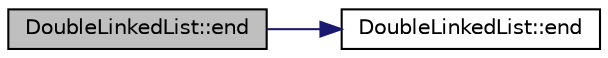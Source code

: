 digraph "DoubleLinkedList::end"
{
 // LATEX_PDF_SIZE
  edge [fontname="Helvetica",fontsize="10",labelfontname="Helvetica",labelfontsize="10"];
  node [fontname="Helvetica",fontsize="10",shape=record];
  rankdir="LR";
  Node1 [label="DoubleLinkedList::end",height=0.2,width=0.4,color="black", fillcolor="grey75", style="filled", fontcolor="black",tooltip=" "];
  Node1 -> Node2 [color="midnightblue",fontsize="10",style="solid",fontname="Helvetica"];
  Node2 [label="DoubleLinkedList::end",height=0.2,width=0.4,color="black", fillcolor="white", style="filled",URL="$class_double_linked_list.html#aee32ffcad5db306baf9e37ade157f5e5",tooltip=" "];
}
